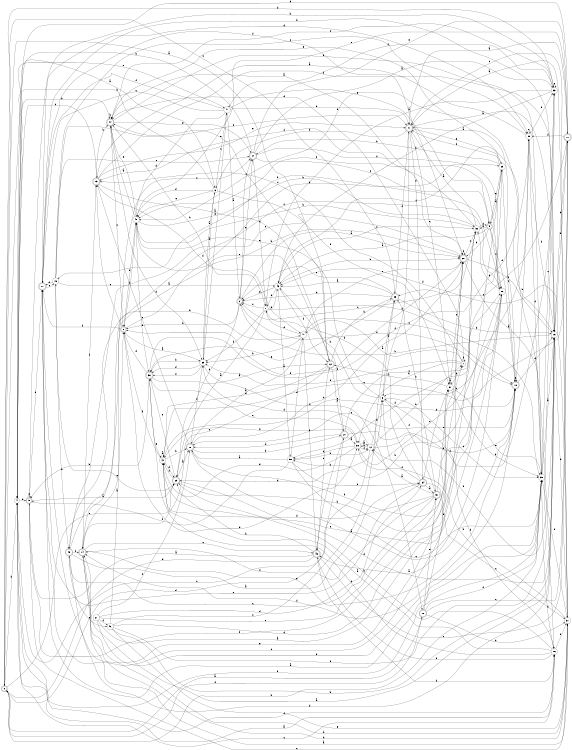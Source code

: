 digraph n42_1 {
__start0 [label="" shape="none"];

rankdir=LR;
size="8,5";

s0 [style="rounded,filled", color="black", fillcolor="white" shape="doublecircle", label="0"];
s1 [style="filled", color="black", fillcolor="white" shape="circle", label="1"];
s2 [style="rounded,filled", color="black", fillcolor="white" shape="doublecircle", label="2"];
s3 [style="filled", color="black", fillcolor="white" shape="circle", label="3"];
s4 [style="filled", color="black", fillcolor="white" shape="circle", label="4"];
s5 [style="rounded,filled", color="black", fillcolor="white" shape="doublecircle", label="5"];
s6 [style="filled", color="black", fillcolor="white" shape="circle", label="6"];
s7 [style="filled", color="black", fillcolor="white" shape="circle", label="7"];
s8 [style="rounded,filled", color="black", fillcolor="white" shape="doublecircle", label="8"];
s9 [style="rounded,filled", color="black", fillcolor="white" shape="doublecircle", label="9"];
s10 [style="rounded,filled", color="black", fillcolor="white" shape="doublecircle", label="10"];
s11 [style="rounded,filled", color="black", fillcolor="white" shape="doublecircle", label="11"];
s12 [style="filled", color="black", fillcolor="white" shape="circle", label="12"];
s13 [style="rounded,filled", color="black", fillcolor="white" shape="doublecircle", label="13"];
s14 [style="rounded,filled", color="black", fillcolor="white" shape="doublecircle", label="14"];
s15 [style="filled", color="black", fillcolor="white" shape="circle", label="15"];
s16 [style="filled", color="black", fillcolor="white" shape="circle", label="16"];
s17 [style="rounded,filled", color="black", fillcolor="white" shape="doublecircle", label="17"];
s18 [style="rounded,filled", color="black", fillcolor="white" shape="doublecircle", label="18"];
s19 [style="filled", color="black", fillcolor="white" shape="circle", label="19"];
s20 [style="rounded,filled", color="black", fillcolor="white" shape="doublecircle", label="20"];
s21 [style="filled", color="black", fillcolor="white" shape="circle", label="21"];
s22 [style="rounded,filled", color="black", fillcolor="white" shape="doublecircle", label="22"];
s23 [style="rounded,filled", color="black", fillcolor="white" shape="doublecircle", label="23"];
s24 [style="rounded,filled", color="black", fillcolor="white" shape="doublecircle", label="24"];
s25 [style="filled", color="black", fillcolor="white" shape="circle", label="25"];
s26 [style="filled", color="black", fillcolor="white" shape="circle", label="26"];
s27 [style="rounded,filled", color="black", fillcolor="white" shape="doublecircle", label="27"];
s28 [style="rounded,filled", color="black", fillcolor="white" shape="doublecircle", label="28"];
s29 [style="rounded,filled", color="black", fillcolor="white" shape="doublecircle", label="29"];
s30 [style="filled", color="black", fillcolor="white" shape="circle", label="30"];
s31 [style="filled", color="black", fillcolor="white" shape="circle", label="31"];
s32 [style="filled", color="black", fillcolor="white" shape="circle", label="32"];
s33 [style="filled", color="black", fillcolor="white" shape="circle", label="33"];
s34 [style="rounded,filled", color="black", fillcolor="white" shape="doublecircle", label="34"];
s35 [style="filled", color="black", fillcolor="white" shape="circle", label="35"];
s36 [style="rounded,filled", color="black", fillcolor="white" shape="doublecircle", label="36"];
s37 [style="filled", color="black", fillcolor="white" shape="circle", label="37"];
s38 [style="filled", color="black", fillcolor="white" shape="circle", label="38"];
s39 [style="filled", color="black", fillcolor="white" shape="circle", label="39"];
s40 [style="filled", color="black", fillcolor="white" shape="circle", label="40"];
s41 [style="rounded,filled", color="black", fillcolor="white" shape="doublecircle", label="41"];
s42 [style="filled", color="black", fillcolor="white" shape="circle", label="42"];
s43 [style="filled", color="black", fillcolor="white" shape="circle", label="43"];
s44 [style="rounded,filled", color="black", fillcolor="white" shape="doublecircle", label="44"];
s45 [style="rounded,filled", color="black", fillcolor="white" shape="doublecircle", label="45"];
s46 [style="filled", color="black", fillcolor="white" shape="circle", label="46"];
s47 [style="filled", color="black", fillcolor="white" shape="circle", label="47"];
s48 [style="filled", color="black", fillcolor="white" shape="circle", label="48"];
s49 [style="rounded,filled", color="black", fillcolor="white" shape="doublecircle", label="49"];
s50 [style="filled", color="black", fillcolor="white" shape="circle", label="50"];
s51 [style="rounded,filled", color="black", fillcolor="white" shape="doublecircle", label="51"];
s0 -> s6 [label="a"];
s0 -> s4 [label="b"];
s0 -> s23 [label="c"];
s0 -> s27 [label="d"];
s0 -> s29 [label="e"];
s0 -> s10 [label="f"];
s1 -> s29 [label="a"];
s1 -> s44 [label="b"];
s1 -> s2 [label="c"];
s1 -> s35 [label="d"];
s1 -> s43 [label="e"];
s1 -> s39 [label="f"];
s2 -> s20 [label="a"];
s2 -> s8 [label="b"];
s2 -> s24 [label="c"];
s2 -> s29 [label="d"];
s2 -> s24 [label="e"];
s2 -> s18 [label="f"];
s3 -> s23 [label="a"];
s3 -> s43 [label="b"];
s3 -> s35 [label="c"];
s3 -> s29 [label="d"];
s3 -> s48 [label="e"];
s3 -> s51 [label="f"];
s4 -> s16 [label="a"];
s4 -> s44 [label="b"];
s4 -> s16 [label="c"];
s4 -> s9 [label="d"];
s4 -> s47 [label="e"];
s4 -> s16 [label="f"];
s5 -> s43 [label="a"];
s5 -> s20 [label="b"];
s5 -> s26 [label="c"];
s5 -> s18 [label="d"];
s5 -> s25 [label="e"];
s5 -> s32 [label="f"];
s6 -> s39 [label="a"];
s6 -> s4 [label="b"];
s6 -> s47 [label="c"];
s6 -> s48 [label="d"];
s6 -> s48 [label="e"];
s6 -> s31 [label="f"];
s7 -> s40 [label="a"];
s7 -> s38 [label="b"];
s7 -> s13 [label="c"];
s7 -> s44 [label="d"];
s7 -> s39 [label="e"];
s7 -> s7 [label="f"];
s8 -> s39 [label="a"];
s8 -> s25 [label="b"];
s8 -> s13 [label="c"];
s8 -> s38 [label="d"];
s8 -> s48 [label="e"];
s8 -> s17 [label="f"];
s9 -> s29 [label="a"];
s9 -> s33 [label="b"];
s9 -> s37 [label="c"];
s9 -> s17 [label="d"];
s9 -> s9 [label="e"];
s9 -> s31 [label="f"];
s10 -> s0 [label="a"];
s10 -> s20 [label="b"];
s10 -> s11 [label="c"];
s10 -> s37 [label="d"];
s10 -> s51 [label="e"];
s10 -> s35 [label="f"];
s11 -> s41 [label="a"];
s11 -> s19 [label="b"];
s11 -> s23 [label="c"];
s11 -> s4 [label="d"];
s11 -> s48 [label="e"];
s11 -> s30 [label="f"];
s12 -> s38 [label="a"];
s12 -> s7 [label="b"];
s12 -> s4 [label="c"];
s12 -> s39 [label="d"];
s12 -> s3 [label="e"];
s12 -> s18 [label="f"];
s13 -> s22 [label="a"];
s13 -> s44 [label="b"];
s13 -> s4 [label="c"];
s13 -> s40 [label="d"];
s13 -> s41 [label="e"];
s13 -> s19 [label="f"];
s14 -> s37 [label="a"];
s14 -> s20 [label="b"];
s14 -> s45 [label="c"];
s14 -> s37 [label="d"];
s14 -> s18 [label="e"];
s14 -> s13 [label="f"];
s15 -> s43 [label="a"];
s15 -> s49 [label="b"];
s15 -> s30 [label="c"];
s15 -> s17 [label="d"];
s15 -> s24 [label="e"];
s15 -> s41 [label="f"];
s16 -> s42 [label="a"];
s16 -> s29 [label="b"];
s16 -> s36 [label="c"];
s16 -> s3 [label="d"];
s16 -> s37 [label="e"];
s16 -> s45 [label="f"];
s17 -> s35 [label="a"];
s17 -> s19 [label="b"];
s17 -> s25 [label="c"];
s17 -> s30 [label="d"];
s17 -> s15 [label="e"];
s17 -> s20 [label="f"];
s18 -> s41 [label="a"];
s18 -> s30 [label="b"];
s18 -> s28 [label="c"];
s18 -> s19 [label="d"];
s18 -> s18 [label="e"];
s18 -> s14 [label="f"];
s19 -> s14 [label="a"];
s19 -> s2 [label="b"];
s19 -> s43 [label="c"];
s19 -> s37 [label="d"];
s19 -> s12 [label="e"];
s19 -> s11 [label="f"];
s20 -> s16 [label="a"];
s20 -> s19 [label="b"];
s20 -> s32 [label="c"];
s20 -> s8 [label="d"];
s20 -> s49 [label="e"];
s20 -> s20 [label="f"];
s21 -> s7 [label="a"];
s21 -> s35 [label="b"];
s21 -> s28 [label="c"];
s21 -> s34 [label="d"];
s21 -> s51 [label="e"];
s21 -> s46 [label="f"];
s22 -> s0 [label="a"];
s22 -> s23 [label="b"];
s22 -> s14 [label="c"];
s22 -> s42 [label="d"];
s22 -> s44 [label="e"];
s22 -> s27 [label="f"];
s23 -> s43 [label="a"];
s23 -> s19 [label="b"];
s23 -> s2 [label="c"];
s23 -> s2 [label="d"];
s23 -> s36 [label="e"];
s23 -> s41 [label="f"];
s24 -> s33 [label="a"];
s24 -> s4 [label="b"];
s24 -> s5 [label="c"];
s24 -> s1 [label="d"];
s24 -> s11 [label="e"];
s24 -> s26 [label="f"];
s25 -> s5 [label="a"];
s25 -> s24 [label="b"];
s25 -> s18 [label="c"];
s25 -> s50 [label="d"];
s25 -> s44 [label="e"];
s25 -> s41 [label="f"];
s26 -> s45 [label="a"];
s26 -> s50 [label="b"];
s26 -> s42 [label="c"];
s26 -> s32 [label="d"];
s26 -> s15 [label="e"];
s26 -> s48 [label="f"];
s27 -> s38 [label="a"];
s27 -> s45 [label="b"];
s27 -> s32 [label="c"];
s27 -> s28 [label="d"];
s27 -> s48 [label="e"];
s27 -> s33 [label="f"];
s28 -> s18 [label="a"];
s28 -> s27 [label="b"];
s28 -> s39 [label="c"];
s28 -> s20 [label="d"];
s28 -> s13 [label="e"];
s28 -> s26 [label="f"];
s29 -> s28 [label="a"];
s29 -> s26 [label="b"];
s29 -> s36 [label="c"];
s29 -> s19 [label="d"];
s29 -> s15 [label="e"];
s29 -> s42 [label="f"];
s30 -> s13 [label="a"];
s30 -> s3 [label="b"];
s30 -> s30 [label="c"];
s30 -> s35 [label="d"];
s30 -> s33 [label="e"];
s30 -> s19 [label="f"];
s31 -> s31 [label="a"];
s31 -> s35 [label="b"];
s31 -> s20 [label="c"];
s31 -> s7 [label="d"];
s31 -> s35 [label="e"];
s31 -> s22 [label="f"];
s32 -> s41 [label="a"];
s32 -> s48 [label="b"];
s32 -> s2 [label="c"];
s32 -> s5 [label="d"];
s32 -> s17 [label="e"];
s32 -> s13 [label="f"];
s33 -> s1 [label="a"];
s33 -> s43 [label="b"];
s33 -> s44 [label="c"];
s33 -> s0 [label="d"];
s33 -> s33 [label="e"];
s33 -> s47 [label="f"];
s34 -> s51 [label="a"];
s34 -> s31 [label="b"];
s34 -> s37 [label="c"];
s34 -> s1 [label="d"];
s34 -> s17 [label="e"];
s34 -> s3 [label="f"];
s35 -> s19 [label="a"];
s35 -> s0 [label="b"];
s35 -> s33 [label="c"];
s35 -> s48 [label="d"];
s35 -> s4 [label="e"];
s35 -> s16 [label="f"];
s36 -> s22 [label="a"];
s36 -> s9 [label="b"];
s36 -> s38 [label="c"];
s36 -> s8 [label="d"];
s36 -> s42 [label="e"];
s36 -> s30 [label="f"];
s37 -> s41 [label="a"];
s37 -> s38 [label="b"];
s37 -> s41 [label="c"];
s37 -> s14 [label="d"];
s37 -> s35 [label="e"];
s37 -> s43 [label="f"];
s38 -> s12 [label="a"];
s38 -> s42 [label="b"];
s38 -> s26 [label="c"];
s38 -> s50 [label="d"];
s38 -> s42 [label="e"];
s38 -> s12 [label="f"];
s39 -> s6 [label="a"];
s39 -> s36 [label="b"];
s39 -> s10 [label="c"];
s39 -> s36 [label="d"];
s39 -> s47 [label="e"];
s39 -> s36 [label="f"];
s40 -> s28 [label="a"];
s40 -> s39 [label="b"];
s40 -> s18 [label="c"];
s40 -> s1 [label="d"];
s40 -> s20 [label="e"];
s40 -> s45 [label="f"];
s41 -> s19 [label="a"];
s41 -> s6 [label="b"];
s41 -> s31 [label="c"];
s41 -> s34 [label="d"];
s41 -> s25 [label="e"];
s41 -> s3 [label="f"];
s42 -> s42 [label="a"];
s42 -> s28 [label="b"];
s42 -> s11 [label="c"];
s42 -> s29 [label="d"];
s42 -> s18 [label="e"];
s42 -> s8 [label="f"];
s43 -> s50 [label="a"];
s43 -> s20 [label="b"];
s43 -> s32 [label="c"];
s43 -> s1 [label="d"];
s43 -> s2 [label="e"];
s43 -> s22 [label="f"];
s44 -> s20 [label="a"];
s44 -> s44 [label="b"];
s44 -> s8 [label="c"];
s44 -> s39 [label="d"];
s44 -> s24 [label="e"];
s44 -> s35 [label="f"];
s45 -> s9 [label="a"];
s45 -> s29 [label="b"];
s45 -> s22 [label="c"];
s45 -> s0 [label="d"];
s45 -> s11 [label="e"];
s45 -> s16 [label="f"];
s46 -> s8 [label="a"];
s46 -> s19 [label="b"];
s46 -> s23 [label="c"];
s46 -> s20 [label="d"];
s46 -> s37 [label="e"];
s46 -> s33 [label="f"];
s47 -> s2 [label="a"];
s47 -> s41 [label="b"];
s47 -> s17 [label="c"];
s47 -> s14 [label="d"];
s47 -> s5 [label="e"];
s47 -> s17 [label="f"];
s48 -> s44 [label="a"];
s48 -> s32 [label="b"];
s48 -> s24 [label="c"];
s48 -> s8 [label="d"];
s48 -> s44 [label="e"];
s48 -> s36 [label="f"];
s49 -> s34 [label="a"];
s49 -> s40 [label="b"];
s49 -> s26 [label="c"];
s49 -> s19 [label="d"];
s49 -> s46 [label="e"];
s49 -> s14 [label="f"];
s50 -> s28 [label="a"];
s50 -> s12 [label="b"];
s50 -> s35 [label="c"];
s50 -> s40 [label="d"];
s50 -> s34 [label="e"];
s50 -> s9 [label="f"];
s51 -> s12 [label="a"];
s51 -> s23 [label="b"];
s51 -> s49 [label="c"];
s51 -> s42 [label="d"];
s51 -> s31 [label="e"];
s51 -> s14 [label="f"];

}
